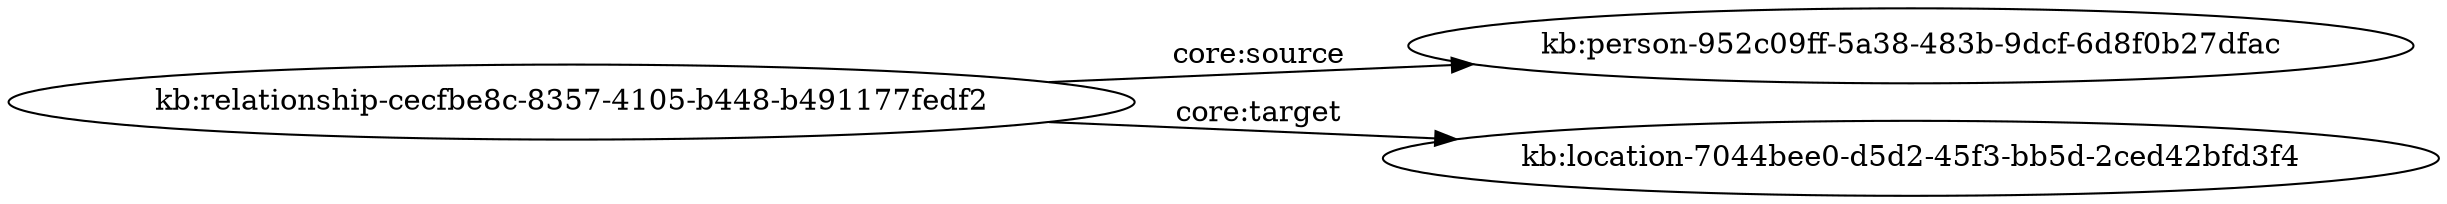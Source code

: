 digraph "domain graph example" {
	rankdir="LR"
	_r [label="kb:relationship-cecfbe8c-8357-4105-b448-b491177fedf2"] ;
	_p [label="kb:person-952c09ff-5a38-483b-9dcf-6d8f0b27dfac"] ;
	_l [label="kb:location-7044bee0-d5d2-45f3-bb5d-2ced42bfd3f4"] ;

	_r -> _p [label="core:source"] ;
	_r -> _l [label="core:target"] ;
}
